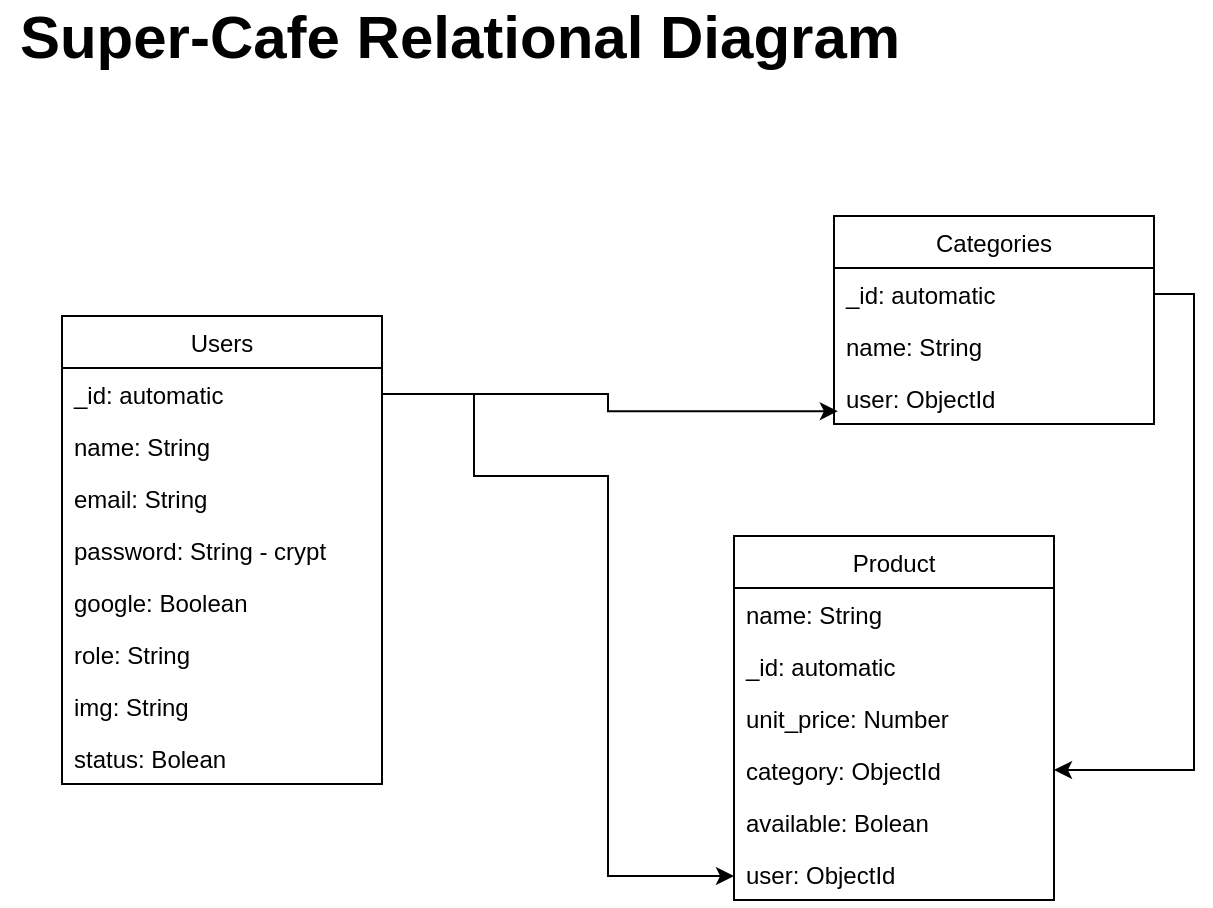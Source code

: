 <mxfile version="20.2.6" type="device"><diagram id="C5RBs43oDa-KdzZeNtuy" name="Page-1"><mxGraphModel dx="1160" dy="589" grid="1" gridSize="10" guides="1" tooltips="1" connect="1" arrows="1" fold="1" page="1" pageScale="1" pageWidth="727" pageHeight="627" math="0" shadow="0"><root><mxCell id="WIyWlLk6GJQsqaUBKTNV-0"/><mxCell id="WIyWlLk6GJQsqaUBKTNV-1" parent="WIyWlLk6GJQsqaUBKTNV-0"/><mxCell id="-V3-njbwv9b8cDeahyYJ-0" value="Users" style="swimlane;fontStyle=0;childLayout=stackLayout;horizontal=1;startSize=26;fillColor=none;horizontalStack=0;resizeParent=1;resizeParentMax=0;resizeLast=0;collapsible=1;marginBottom=0;" vertex="1" parent="WIyWlLk6GJQsqaUBKTNV-1"><mxGeometry x="81" y="200" width="160" height="234" as="geometry"><mxRectangle x="70" y="50" width="70" height="30" as="alternateBounds"/></mxGeometry></mxCell><mxCell id="-V3-njbwv9b8cDeahyYJ-1" value="_id: automatic " style="text;strokeColor=none;fillColor=none;align=left;verticalAlign=top;spacingLeft=4;spacingRight=4;overflow=hidden;rotatable=0;points=[[0,0.5],[1,0.5]];portConstraint=eastwest;" vertex="1" parent="-V3-njbwv9b8cDeahyYJ-0"><mxGeometry y="26" width="160" height="26" as="geometry"/></mxCell><mxCell id="-V3-njbwv9b8cDeahyYJ-2" value="name: String" style="text;strokeColor=none;fillColor=none;align=left;verticalAlign=top;spacingLeft=4;spacingRight=4;overflow=hidden;rotatable=0;points=[[0,0.5],[1,0.5]];portConstraint=eastwest;" vertex="1" parent="-V3-njbwv9b8cDeahyYJ-0"><mxGeometry y="52" width="160" height="26" as="geometry"/></mxCell><mxCell id="-V3-njbwv9b8cDeahyYJ-3" value="email: String" style="text;strokeColor=none;fillColor=none;align=left;verticalAlign=top;spacingLeft=4;spacingRight=4;overflow=hidden;rotatable=0;points=[[0,0.5],[1,0.5]];portConstraint=eastwest;" vertex="1" parent="-V3-njbwv9b8cDeahyYJ-0"><mxGeometry y="78" width="160" height="26" as="geometry"/></mxCell><mxCell id="-V3-njbwv9b8cDeahyYJ-4" value="password: String - crypt" style="text;strokeColor=none;fillColor=none;align=left;verticalAlign=top;spacingLeft=4;spacingRight=4;overflow=hidden;rotatable=0;points=[[0,0.5],[1,0.5]];portConstraint=eastwest;" vertex="1" parent="-V3-njbwv9b8cDeahyYJ-0"><mxGeometry y="104" width="160" height="26" as="geometry"/></mxCell><mxCell id="-V3-njbwv9b8cDeahyYJ-8" value="google: Boolean" style="text;strokeColor=none;fillColor=none;align=left;verticalAlign=top;spacingLeft=4;spacingRight=4;overflow=hidden;rotatable=0;points=[[0,0.5],[1,0.5]];portConstraint=eastwest;" vertex="1" parent="-V3-njbwv9b8cDeahyYJ-0"><mxGeometry y="130" width="160" height="26" as="geometry"/></mxCell><mxCell id="-V3-njbwv9b8cDeahyYJ-7" value="role: String" style="text;strokeColor=none;fillColor=none;align=left;verticalAlign=top;spacingLeft=4;spacingRight=4;overflow=hidden;rotatable=0;points=[[0,0.5],[1,0.5]];portConstraint=eastwest;" vertex="1" parent="-V3-njbwv9b8cDeahyYJ-0"><mxGeometry y="156" width="160" height="26" as="geometry"/></mxCell><mxCell id="-V3-njbwv9b8cDeahyYJ-6" value="img: String" style="text;strokeColor=none;fillColor=none;align=left;verticalAlign=top;spacingLeft=4;spacingRight=4;overflow=hidden;rotatable=0;points=[[0,0.5],[1,0.5]];portConstraint=eastwest;" vertex="1" parent="-V3-njbwv9b8cDeahyYJ-0"><mxGeometry y="182" width="160" height="26" as="geometry"/></mxCell><mxCell id="-V3-njbwv9b8cDeahyYJ-5" value="status: Bolean" style="text;strokeColor=none;fillColor=none;align=left;verticalAlign=top;spacingLeft=4;spacingRight=4;overflow=hidden;rotatable=0;points=[[0,0.5],[1,0.5]];portConstraint=eastwest;" vertex="1" parent="-V3-njbwv9b8cDeahyYJ-0"><mxGeometry y="208" width="160" height="26" as="geometry"/></mxCell><mxCell id="-V3-njbwv9b8cDeahyYJ-9" value="Categories" style="swimlane;fontStyle=0;childLayout=stackLayout;horizontal=1;startSize=26;fillColor=none;horizontalStack=0;resizeParent=1;resizeParentMax=0;resizeLast=0;collapsible=1;marginBottom=0;" vertex="1" parent="WIyWlLk6GJQsqaUBKTNV-1"><mxGeometry x="467" y="150" width="160" height="104" as="geometry"><mxRectangle x="70" y="50" width="70" height="30" as="alternateBounds"/></mxGeometry></mxCell><mxCell id="-V3-njbwv9b8cDeahyYJ-10" value="_id: automatic " style="text;strokeColor=none;fillColor=none;align=left;verticalAlign=top;spacingLeft=4;spacingRight=4;overflow=hidden;rotatable=0;points=[[0,0.5],[1,0.5]];portConstraint=eastwest;" vertex="1" parent="-V3-njbwv9b8cDeahyYJ-9"><mxGeometry y="26" width="160" height="26" as="geometry"/></mxCell><mxCell id="-V3-njbwv9b8cDeahyYJ-11" value="name: String" style="text;strokeColor=none;fillColor=none;align=left;verticalAlign=top;spacingLeft=4;spacingRight=4;overflow=hidden;rotatable=0;points=[[0,0.5],[1,0.5]];portConstraint=eastwest;" vertex="1" parent="-V3-njbwv9b8cDeahyYJ-9"><mxGeometry y="52" width="160" height="26" as="geometry"/></mxCell><mxCell id="-V3-njbwv9b8cDeahyYJ-12" value="user: ObjectId" style="text;strokeColor=none;fillColor=none;align=left;verticalAlign=top;spacingLeft=4;spacingRight=4;overflow=hidden;rotatable=0;points=[[0,0.5],[1,0.5]];portConstraint=eastwest;" vertex="1" parent="-V3-njbwv9b8cDeahyYJ-9"><mxGeometry y="78" width="160" height="26" as="geometry"/></mxCell><mxCell id="-V3-njbwv9b8cDeahyYJ-27" value="Product" style="swimlane;fontStyle=0;childLayout=stackLayout;horizontal=1;startSize=26;fillColor=none;horizontalStack=0;resizeParent=1;resizeParentMax=0;resizeLast=0;collapsible=1;marginBottom=0;" vertex="1" parent="WIyWlLk6GJQsqaUBKTNV-1"><mxGeometry x="417" y="310" width="160" height="182" as="geometry"><mxRectangle x="70" y="50" width="70" height="30" as="alternateBounds"/></mxGeometry></mxCell><mxCell id="-V3-njbwv9b8cDeahyYJ-29" value="name: String" style="text;strokeColor=none;fillColor=none;align=left;verticalAlign=top;spacingLeft=4;spacingRight=4;overflow=hidden;rotatable=0;points=[[0,0.5],[1,0.5]];portConstraint=eastwest;" vertex="1" parent="-V3-njbwv9b8cDeahyYJ-27"><mxGeometry y="26" width="160" height="26" as="geometry"/></mxCell><mxCell id="-V3-njbwv9b8cDeahyYJ-28" value="_id: automatic " style="text;strokeColor=none;fillColor=none;align=left;verticalAlign=top;spacingLeft=4;spacingRight=4;overflow=hidden;rotatable=0;points=[[0,0.5],[1,0.5]];portConstraint=eastwest;" vertex="1" parent="-V3-njbwv9b8cDeahyYJ-27"><mxGeometry y="52" width="160" height="26" as="geometry"/></mxCell><mxCell id="-V3-njbwv9b8cDeahyYJ-30" value="unit_price: Number" style="text;strokeColor=none;fillColor=none;align=left;verticalAlign=top;spacingLeft=4;spacingRight=4;overflow=hidden;rotatable=0;points=[[0,0.5],[1,0.5]];portConstraint=eastwest;" vertex="1" parent="-V3-njbwv9b8cDeahyYJ-27"><mxGeometry y="78" width="160" height="26" as="geometry"/></mxCell><mxCell id="-V3-njbwv9b8cDeahyYJ-31" value="category: ObjectId" style="text;strokeColor=none;fillColor=none;align=left;verticalAlign=top;spacingLeft=4;spacingRight=4;overflow=hidden;rotatable=0;points=[[0,0.5],[1,0.5]];portConstraint=eastwest;" vertex="1" parent="-V3-njbwv9b8cDeahyYJ-27"><mxGeometry y="104" width="160" height="26" as="geometry"/></mxCell><mxCell id="-V3-njbwv9b8cDeahyYJ-32" value="available: Bolean" style="text;strokeColor=none;fillColor=none;align=left;verticalAlign=top;spacingLeft=4;spacingRight=4;overflow=hidden;rotatable=0;points=[[0,0.5],[1,0.5]];portConstraint=eastwest;" vertex="1" parent="-V3-njbwv9b8cDeahyYJ-27"><mxGeometry y="130" width="160" height="26" as="geometry"/></mxCell><mxCell id="-V3-njbwv9b8cDeahyYJ-33" value="user: ObjectId" style="text;strokeColor=none;fillColor=none;align=left;verticalAlign=top;spacingLeft=4;spacingRight=4;overflow=hidden;rotatable=0;points=[[0,0.5],[1,0.5]];portConstraint=eastwest;" vertex="1" parent="-V3-njbwv9b8cDeahyYJ-27"><mxGeometry y="156" width="160" height="26" as="geometry"/></mxCell><mxCell id="-V3-njbwv9b8cDeahyYJ-34" value="&lt;b&gt;&lt;font style=&quot;font-size: 30px;&quot;&gt;Super-Cafe Relational Diagram&lt;/font&gt;&lt;/b&gt;" style="text;html=1;strokeColor=none;fillColor=none;align=center;verticalAlign=middle;whiteSpace=wrap;rounded=0;" vertex="1" parent="WIyWlLk6GJQsqaUBKTNV-1"><mxGeometry x="50" y="50" width="460" height="20" as="geometry"/></mxCell><mxCell id="-V3-njbwv9b8cDeahyYJ-39" style="edgeStyle=orthogonalEdgeStyle;rounded=0;orthogonalLoop=1;jettySize=auto;html=1;exitX=1;exitY=0.5;exitDx=0;exitDy=0;entryX=0.012;entryY=0.753;entryDx=0;entryDy=0;entryPerimeter=0;fontSize=30;" edge="1" parent="WIyWlLk6GJQsqaUBKTNV-1" source="-V3-njbwv9b8cDeahyYJ-1" target="-V3-njbwv9b8cDeahyYJ-12"><mxGeometry relative="1" as="geometry"/></mxCell><mxCell id="-V3-njbwv9b8cDeahyYJ-40" style="edgeStyle=orthogonalEdgeStyle;rounded=0;orthogonalLoop=1;jettySize=auto;html=1;exitX=1;exitY=0.5;exitDx=0;exitDy=0;fontSize=30;" edge="1" parent="WIyWlLk6GJQsqaUBKTNV-1" source="-V3-njbwv9b8cDeahyYJ-1" target="-V3-njbwv9b8cDeahyYJ-33"><mxGeometry relative="1" as="geometry"><Array as="points"><mxPoint x="287" y="239"/><mxPoint x="287" y="280"/><mxPoint x="354" y="280"/><mxPoint x="354" y="480"/></Array></mxGeometry></mxCell><mxCell id="-V3-njbwv9b8cDeahyYJ-41" style="edgeStyle=orthogonalEdgeStyle;rounded=0;orthogonalLoop=1;jettySize=auto;html=1;exitX=1;exitY=0.5;exitDx=0;exitDy=0;entryX=1;entryY=0.5;entryDx=0;entryDy=0;fontSize=30;" edge="1" parent="WIyWlLk6GJQsqaUBKTNV-1" source="-V3-njbwv9b8cDeahyYJ-10" target="-V3-njbwv9b8cDeahyYJ-31"><mxGeometry relative="1" as="geometry"/></mxCell></root></mxGraphModel></diagram></mxfile>
